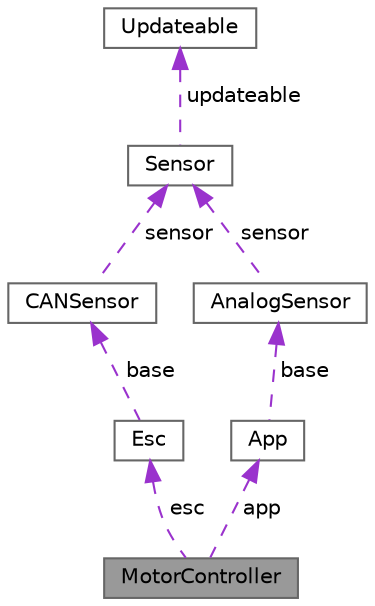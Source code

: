 digraph "MotorController"
{
 // LATEX_PDF_SIZE
  bgcolor="transparent";
  edge [fontname=Helvetica,fontsize=10,labelfontname=Helvetica,labelfontsize=10];
  node [fontname=Helvetica,fontsize=10,shape=box,height=0.2,width=0.4];
  Node1 [label="MotorController",height=0.2,width=0.4,color="gray40", fillcolor="grey60", style="filled", fontcolor="black",tooltip=" "];
  Node2 -> Node1 [dir="back",color="darkorchid3",style="dashed",label=" esc" ];
  Node2 [label="Esc",height=0.2,width=0.4,color="gray40", fillcolor="white", style="filled",URL="$structEsc.html",tooltip=" "];
  Node3 -> Node2 [dir="back",color="darkorchid3",style="dashed",label=" base" ];
  Node3 [label="CANSensor",height=0.2,width=0.4,color="gray40", fillcolor="white", style="filled",URL="$structCANSensor.html",tooltip=" "];
  Node4 -> Node3 [dir="back",color="darkorchid3",style="dashed",label=" sensor" ];
  Node4 [label="Sensor",height=0.2,width=0.4,color="gray40", fillcolor="white", style="filled",URL="$structSensor.html",tooltip=" "];
  Node5 -> Node4 [dir="back",color="darkorchid3",style="dashed",label=" updateable" ];
  Node5 [label="Updateable",height=0.2,width=0.4,color="gray40", fillcolor="white", style="filled",URL="$structUpdateable.html",tooltip=" "];
  Node6 -> Node1 [dir="back",color="darkorchid3",style="dashed",label=" app" ];
  Node6 [label="App",height=0.2,width=0.4,color="gray40", fillcolor="white", style="filled",URL="$structApp.html",tooltip=" "];
  Node7 -> Node6 [dir="back",color="darkorchid3",style="dashed",label=" base" ];
  Node7 [label="AnalogSensor",height=0.2,width=0.4,color="gray40", fillcolor="white", style="filled",URL="$structAnalogSensor.html",tooltip=" "];
  Node4 -> Node7 [dir="back",color="darkorchid3",style="dashed",label=" sensor" ];
}
